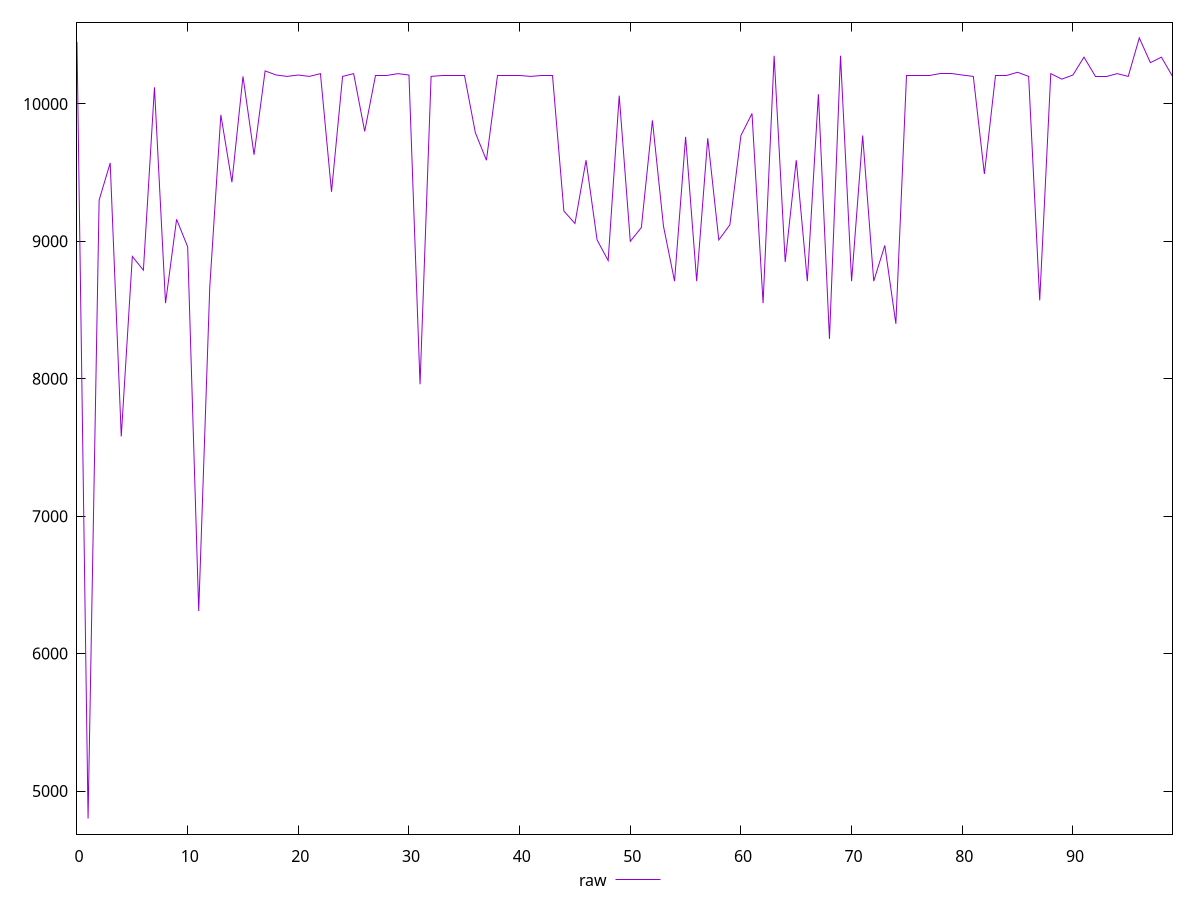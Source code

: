 reset

$raw <<EOF
0 10450
1 4800
2 9300
3 9570
4 7580
5 8890
6 8790
7 10120
8 8550
9 9160
10 8960
11 6310
12 8670
13 9920
14 9430
15 10200
16 9630
17 10240
18 10210
19 10200
20 10210
21 10200
22 10220
23 9360
24 10200
25 10220
26 9800
27 10210
28 10210
29 10220
30 10210
31 7960
32 10200
33 10210
34 10210
35 10210
36 9790
37 9590
38 10210
39 10210
40 10210
41 10200
42 10210
43 10210
44 9220
45 9130
46 9590
47 9010
48 8860
49 10060
50 9000
51 9100
52 9880
53 9110
54 8710
55 9760
56 8710
57 9750
58 9010
59 9120
60 9770
61 9930
62 8550
63 10350
64 8850
65 9590
66 8710
67 10070
68 8290
69 10350
70 8710
71 9770
72 8710
73 8970
74 8400
75 10210
76 10210
77 10210
78 10220
79 10220
80 10210
81 10200
82 9490
83 10210
84 10210
85 10230
86 10200
87 8570
88 10220
89 10180
90 10210
91 10340
92 10200
93 10200
94 10220
95 10200
96 10480
97 10300
98 10340
99 10200
EOF

set key outside below
set xrange [0:99]
set yrange [4686.4:10593.6]
set trange [4686.4:10593.6]
set terminal svg size 640, 500 enhanced background rgb 'white'
set output "reprap/uses-text-compression/samples/pages+cached+noexternal+nomedia+nocss/raw/values.svg"

plot $raw title "raw" with line

reset
